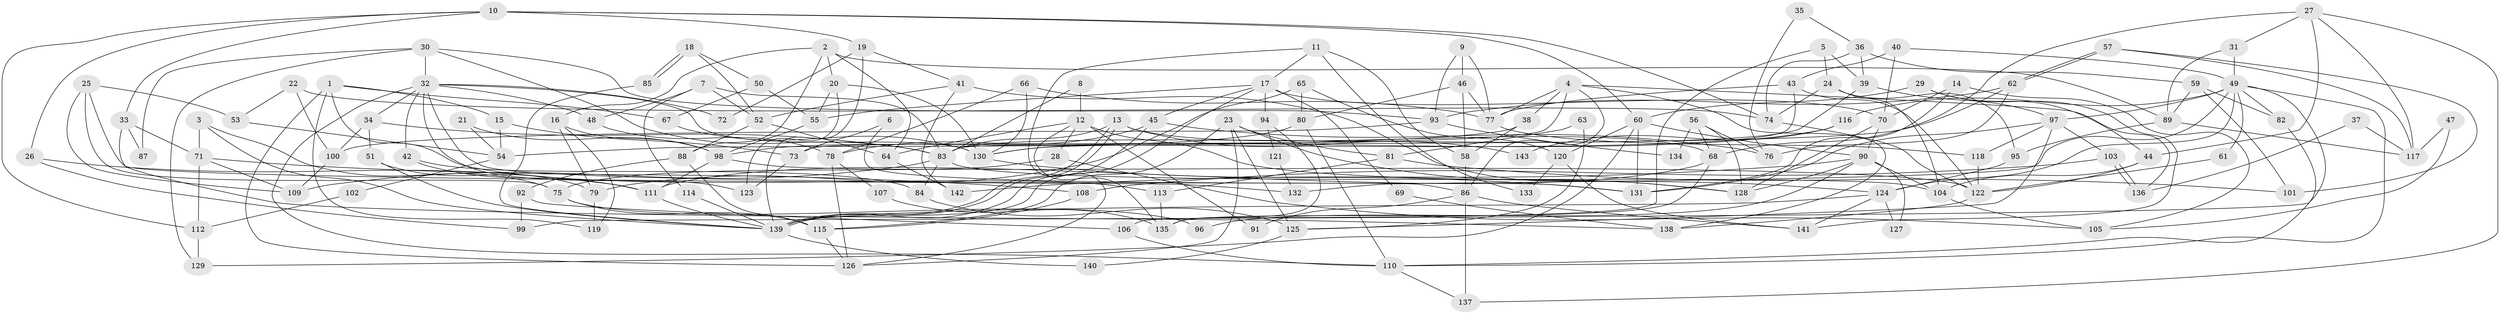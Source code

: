 // Generated by graph-tools (version 1.1) at 2025/50/03/09/25 04:50:32]
// undirected, 143 vertices, 286 edges
graph export_dot {
graph [start="1"]
  node [color=gray90,style=filled];
  1;
  2;
  3;
  4;
  5;
  6;
  7;
  8;
  9;
  10;
  11;
  12;
  13;
  14;
  15;
  16;
  17;
  18;
  19;
  20;
  21;
  22;
  23;
  24;
  25;
  26;
  27;
  28;
  29;
  30;
  31;
  32;
  33;
  34;
  35;
  36;
  37;
  38;
  39;
  40;
  41;
  42;
  43;
  44;
  45;
  46;
  47;
  48;
  49;
  50;
  51;
  52;
  53;
  54;
  55;
  56;
  57;
  58;
  59;
  60;
  61;
  62;
  63;
  64;
  65;
  66;
  67;
  68;
  69;
  70;
  71;
  72;
  73;
  74;
  75;
  76;
  77;
  78;
  79;
  80;
  81;
  82;
  83;
  84;
  85;
  86;
  87;
  88;
  89;
  90;
  91;
  92;
  93;
  94;
  95;
  96;
  97;
  98;
  99;
  100;
  101;
  102;
  103;
  104;
  105;
  106;
  107;
  108;
  109;
  110;
  111;
  112;
  113;
  114;
  115;
  116;
  117;
  118;
  119;
  120;
  121;
  122;
  123;
  124;
  125;
  126;
  127;
  128;
  129;
  130;
  131;
  132;
  133;
  134;
  135;
  136;
  137;
  138;
  139;
  140;
  141;
  142;
  143;
  1 -- 126;
  1 -- 113;
  1 -- 15;
  1 -- 67;
  1 -- 119;
  2 -- 64;
  2 -- 88;
  2 -- 16;
  2 -- 20;
  2 -- 89;
  3 -- 75;
  3 -- 139;
  3 -- 71;
  4 -- 77;
  4 -- 86;
  4 -- 38;
  4 -- 73;
  4 -- 136;
  4 -- 138;
  5 -- 106;
  5 -- 24;
  5 -- 39;
  6 -- 86;
  6 -- 73;
  7 -- 52;
  7 -- 83;
  7 -- 48;
  7 -- 114;
  8 -- 83;
  8 -- 12;
  9 -- 77;
  9 -- 93;
  9 -- 46;
  10 -- 33;
  10 -- 60;
  10 -- 19;
  10 -- 26;
  10 -- 74;
  10 -- 112;
  11 -- 17;
  11 -- 126;
  11 -- 58;
  11 -- 133;
  12 -- 124;
  12 -- 28;
  12 -- 64;
  12 -- 91;
  12 -- 135;
  13 -- 139;
  13 -- 139;
  13 -- 83;
  13 -- 68;
  13 -- 143;
  14 -- 70;
  14 -- 131;
  14 -- 105;
  15 -- 73;
  15 -- 54;
  16 -- 98;
  16 -- 79;
  16 -- 119;
  17 -- 45;
  17 -- 70;
  17 -- 55;
  17 -- 69;
  17 -- 94;
  17 -- 139;
  18 -- 50;
  18 -- 85;
  18 -- 85;
  18 -- 52;
  19 -- 139;
  19 -- 41;
  19 -- 72;
  20 -- 130;
  20 -- 55;
  20 -- 123;
  21 -- 54;
  21 -- 98;
  22 -- 74;
  22 -- 100;
  22 -- 53;
  23 -- 126;
  23 -- 128;
  23 -- 81;
  23 -- 115;
  23 -- 125;
  24 -- 104;
  24 -- 74;
  24 -- 95;
  25 -- 109;
  25 -- 53;
  25 -- 75;
  25 -- 132;
  26 -- 111;
  26 -- 99;
  27 -- 44;
  27 -- 68;
  27 -- 31;
  27 -- 117;
  27 -- 137;
  28 -- 75;
  28 -- 105;
  29 -- 60;
  29 -- 141;
  29 -- 44;
  30 -- 83;
  30 -- 129;
  30 -- 32;
  30 -- 87;
  30 -- 93;
  31 -- 49;
  31 -- 89;
  32 -- 110;
  32 -- 34;
  32 -- 42;
  32 -- 48;
  32 -- 72;
  32 -- 123;
  32 -- 130;
  32 -- 131;
  33 -- 71;
  33 -- 138;
  33 -- 87;
  34 -- 51;
  34 -- 83;
  34 -- 100;
  35 -- 76;
  35 -- 36;
  36 -- 74;
  36 -- 39;
  36 -- 59;
  37 -- 117;
  37 -- 136;
  38 -- 58;
  38 -- 54;
  39 -- 97;
  39 -- 83;
  40 -- 43;
  40 -- 49;
  40 -- 70;
  41 -- 142;
  41 -- 52;
  41 -- 128;
  42 -- 84;
  42 -- 111;
  43 -- 122;
  43 -- 83;
  43 -- 77;
  44 -- 122;
  44 -- 104;
  45 -- 139;
  45 -- 78;
  45 -- 76;
  46 -- 80;
  46 -- 58;
  46 -- 77;
  47 -- 105;
  47 -- 117;
  48 -- 78;
  49 -- 110;
  49 -- 124;
  49 -- 61;
  49 -- 82;
  49 -- 97;
  49 -- 99;
  49 -- 116;
  49 -- 132;
  50 -- 67;
  50 -- 55;
  51 -- 139;
  51 -- 79;
  52 -- 64;
  52 -- 88;
  53 -- 54;
  54 -- 102;
  55 -- 98;
  56 -- 68;
  56 -- 128;
  56 -- 76;
  56 -- 134;
  57 -- 62;
  57 -- 62;
  57 -- 117;
  57 -- 101;
  58 -- 86;
  59 -- 89;
  59 -- 82;
  59 -- 101;
  60 -- 90;
  60 -- 131;
  60 -- 120;
  60 -- 129;
  61 -- 122;
  62 -- 76;
  62 -- 93;
  62 -- 130;
  63 -- 125;
  63 -- 81;
  64 -- 142;
  65 -- 79;
  65 -- 120;
  65 -- 80;
  66 -- 130;
  66 -- 77;
  66 -- 78;
  67 -- 130;
  68 -- 111;
  68 -- 135;
  69 -- 138;
  70 -- 90;
  70 -- 128;
  71 -- 109;
  71 -- 108;
  71 -- 112;
  73 -- 123;
  74 -- 122;
  75 -- 115;
  75 -- 96;
  77 -- 118;
  78 -- 107;
  78 -- 126;
  79 -- 119;
  80 -- 98;
  80 -- 110;
  81 -- 101;
  81 -- 113;
  82 -- 110;
  83 -- 84;
  83 -- 104;
  83 -- 109;
  84 -- 125;
  85 -- 139;
  86 -- 137;
  86 -- 91;
  86 -- 141;
  88 -- 115;
  88 -- 92;
  89 -- 95;
  89 -- 117;
  90 -- 104;
  90 -- 128;
  90 -- 96;
  90 -- 127;
  90 -- 142;
  92 -- 99;
  92 -- 106;
  93 -- 100;
  93 -- 134;
  94 -- 135;
  94 -- 121;
  95 -- 124;
  97 -- 131;
  97 -- 103;
  97 -- 118;
  97 -- 125;
  98 -- 111;
  98 -- 122;
  100 -- 109;
  102 -- 112;
  103 -- 136;
  103 -- 136;
  103 -- 108;
  104 -- 105;
  106 -- 110;
  107 -- 135;
  108 -- 115;
  110 -- 137;
  111 -- 139;
  112 -- 129;
  113 -- 135;
  114 -- 139;
  115 -- 126;
  116 -- 130;
  116 -- 143;
  118 -- 122;
  120 -- 141;
  120 -- 133;
  121 -- 132;
  122 -- 138;
  124 -- 139;
  124 -- 127;
  124 -- 141;
  125 -- 140;
  130 -- 131;
  139 -- 140;
}
